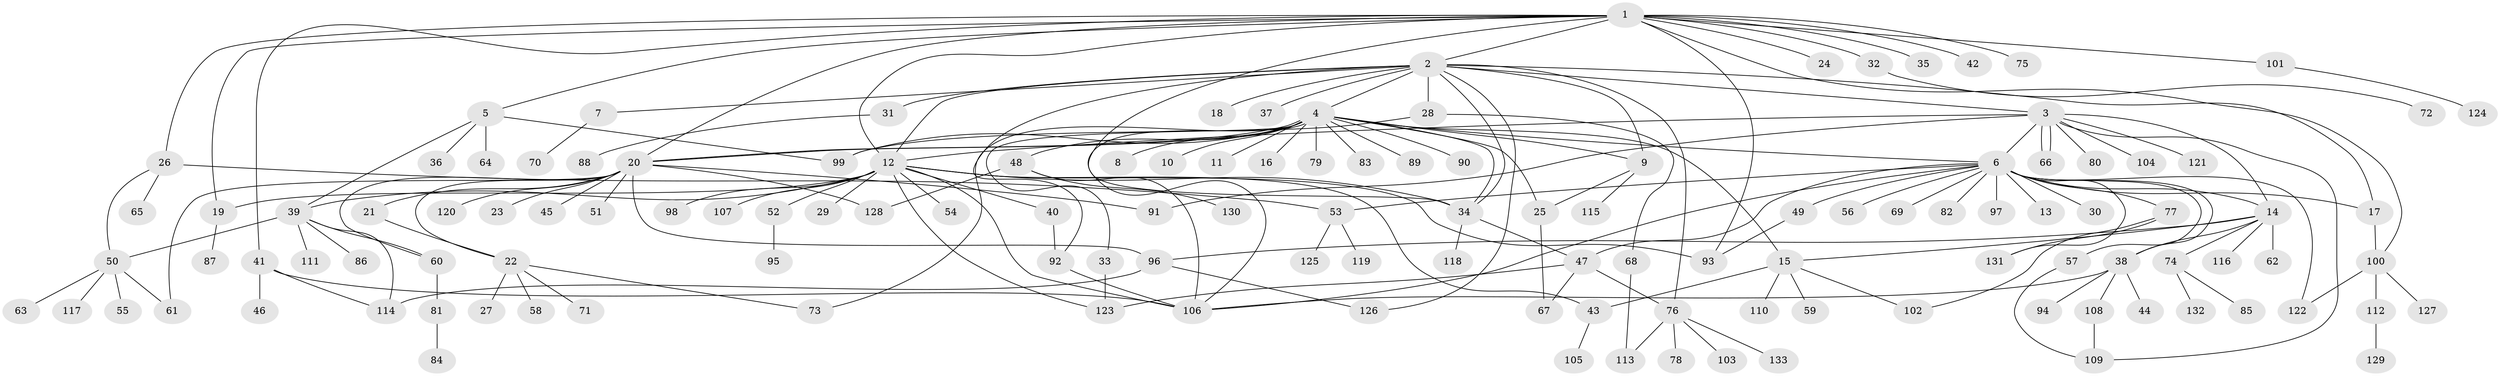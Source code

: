 // coarse degree distribution, {1: 0.4, 3: 0.1, 2: 0.125, 11: 0.05, 12: 0.025, 4: 0.125, 10: 0.025, 13: 0.025, 6: 0.025, 7: 0.025, 5: 0.05, 8: 0.025}
// Generated by graph-tools (version 1.1) at 2025/36/03/04/25 23:36:53]
// undirected, 133 vertices, 185 edges
graph export_dot {
  node [color=gray90,style=filled];
  1;
  2;
  3;
  4;
  5;
  6;
  7;
  8;
  9;
  10;
  11;
  12;
  13;
  14;
  15;
  16;
  17;
  18;
  19;
  20;
  21;
  22;
  23;
  24;
  25;
  26;
  27;
  28;
  29;
  30;
  31;
  32;
  33;
  34;
  35;
  36;
  37;
  38;
  39;
  40;
  41;
  42;
  43;
  44;
  45;
  46;
  47;
  48;
  49;
  50;
  51;
  52;
  53;
  54;
  55;
  56;
  57;
  58;
  59;
  60;
  61;
  62;
  63;
  64;
  65;
  66;
  67;
  68;
  69;
  70;
  71;
  72;
  73;
  74;
  75;
  76;
  77;
  78;
  79;
  80;
  81;
  82;
  83;
  84;
  85;
  86;
  87;
  88;
  89;
  90;
  91;
  92;
  93;
  94;
  95;
  96;
  97;
  98;
  99;
  100;
  101;
  102;
  103;
  104;
  105;
  106;
  107;
  108;
  109;
  110;
  111;
  112;
  113;
  114;
  115;
  116;
  117;
  118;
  119;
  120;
  121;
  122;
  123;
  124;
  125;
  126;
  127;
  128;
  129;
  130;
  131;
  132;
  133;
  1 -- 2;
  1 -- 5;
  1 -- 12;
  1 -- 19;
  1 -- 20;
  1 -- 24;
  1 -- 26;
  1 -- 32;
  1 -- 34;
  1 -- 35;
  1 -- 41;
  1 -- 42;
  1 -- 75;
  1 -- 93;
  1 -- 100;
  1 -- 101;
  2 -- 3;
  2 -- 4;
  2 -- 7;
  2 -- 9;
  2 -- 12;
  2 -- 17;
  2 -- 18;
  2 -- 28;
  2 -- 31;
  2 -- 34;
  2 -- 37;
  2 -- 76;
  2 -- 92;
  2 -- 126;
  3 -- 6;
  3 -- 12;
  3 -- 14;
  3 -- 66;
  3 -- 66;
  3 -- 80;
  3 -- 91;
  3 -- 104;
  3 -- 109;
  3 -- 121;
  4 -- 6;
  4 -- 8;
  4 -- 9;
  4 -- 10;
  4 -- 11;
  4 -- 15;
  4 -- 16;
  4 -- 20;
  4 -- 20;
  4 -- 25;
  4 -- 33;
  4 -- 34;
  4 -- 48;
  4 -- 73;
  4 -- 79;
  4 -- 83;
  4 -- 89;
  4 -- 90;
  4 -- 99;
  4 -- 106;
  5 -- 36;
  5 -- 39;
  5 -- 64;
  5 -- 99;
  6 -- 13;
  6 -- 14;
  6 -- 17;
  6 -- 30;
  6 -- 38;
  6 -- 47;
  6 -- 49;
  6 -- 53;
  6 -- 56;
  6 -- 57;
  6 -- 69;
  6 -- 77;
  6 -- 82;
  6 -- 97;
  6 -- 106;
  6 -- 122;
  6 -- 131;
  7 -- 70;
  9 -- 25;
  9 -- 115;
  12 -- 19;
  12 -- 29;
  12 -- 34;
  12 -- 39;
  12 -- 40;
  12 -- 43;
  12 -- 52;
  12 -- 54;
  12 -- 93;
  12 -- 98;
  12 -- 106;
  12 -- 107;
  12 -- 123;
  14 -- 15;
  14 -- 38;
  14 -- 62;
  14 -- 74;
  14 -- 96;
  14 -- 116;
  15 -- 43;
  15 -- 59;
  15 -- 102;
  15 -- 110;
  17 -- 100;
  19 -- 87;
  20 -- 21;
  20 -- 22;
  20 -- 23;
  20 -- 45;
  20 -- 51;
  20 -- 60;
  20 -- 61;
  20 -- 91;
  20 -- 96;
  20 -- 120;
  20 -- 128;
  21 -- 22;
  22 -- 27;
  22 -- 58;
  22 -- 71;
  22 -- 73;
  25 -- 67;
  26 -- 50;
  26 -- 53;
  26 -- 65;
  28 -- 68;
  28 -- 99;
  31 -- 88;
  32 -- 72;
  33 -- 123;
  34 -- 47;
  34 -- 118;
  38 -- 44;
  38 -- 94;
  38 -- 106;
  38 -- 108;
  39 -- 50;
  39 -- 60;
  39 -- 86;
  39 -- 111;
  39 -- 114;
  40 -- 92;
  41 -- 46;
  41 -- 106;
  41 -- 114;
  43 -- 105;
  47 -- 67;
  47 -- 76;
  47 -- 123;
  48 -- 106;
  48 -- 128;
  48 -- 130;
  49 -- 93;
  50 -- 55;
  50 -- 61;
  50 -- 63;
  50 -- 117;
  52 -- 95;
  53 -- 119;
  53 -- 125;
  57 -- 109;
  60 -- 81;
  68 -- 113;
  74 -- 85;
  74 -- 132;
  76 -- 78;
  76 -- 103;
  76 -- 113;
  76 -- 133;
  77 -- 102;
  77 -- 131;
  81 -- 84;
  92 -- 106;
  96 -- 114;
  96 -- 126;
  100 -- 112;
  100 -- 122;
  100 -- 127;
  101 -- 124;
  108 -- 109;
  112 -- 129;
}
